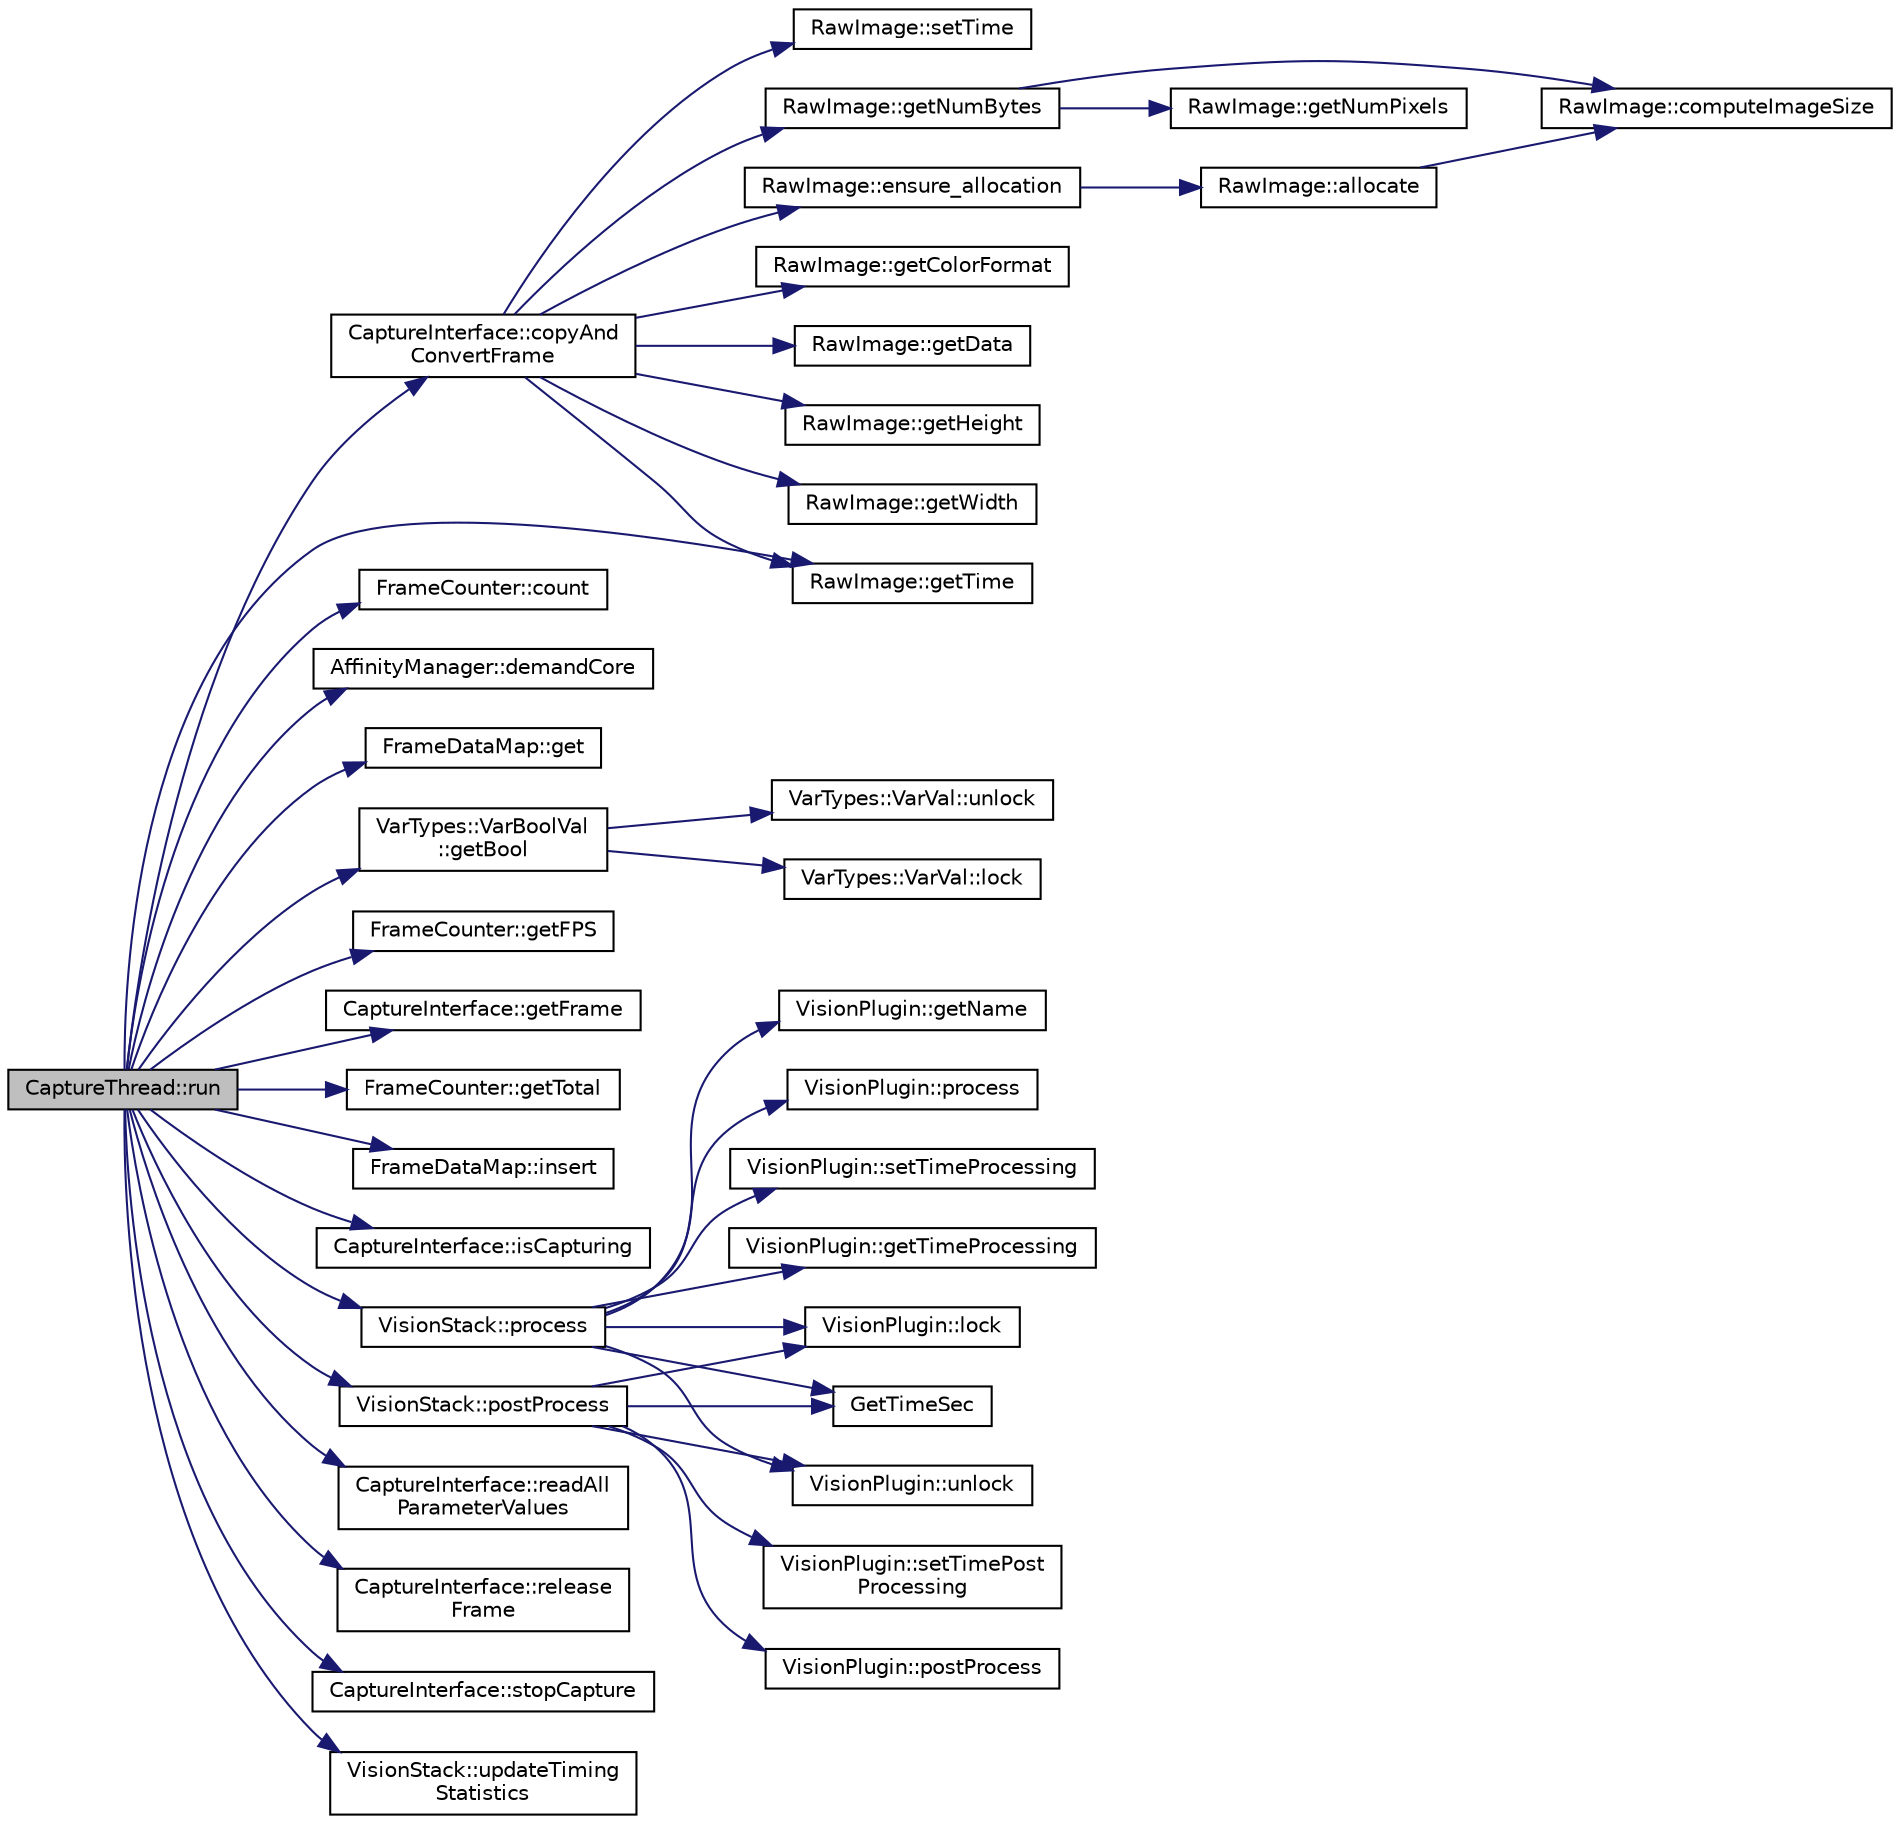 digraph "CaptureThread::run"
{
 // INTERACTIVE_SVG=YES
  edge [fontname="Helvetica",fontsize="10",labelfontname="Helvetica",labelfontsize="10"];
  node [fontname="Helvetica",fontsize="10",shape=record];
  rankdir="LR";
  Node1 [label="CaptureThread::run",height=0.2,width=0.4,color="black", fillcolor="grey75", style="filled", fontcolor="black"];
  Node1 -> Node2 [color="midnightblue",fontsize="10",style="solid",fontname="Helvetica"];
  Node2 [label="CaptureInterface::copyAnd\lConvertFrame",height=0.2,width=0.4,color="black", fillcolor="white", style="filled",URL="$d2/d7b/class_capture_interface.html#ab86af96fe7e6d0e5010d4e70ba245b05"];
  Node2 -> Node3 [color="midnightblue",fontsize="10",style="solid",fontname="Helvetica"];
  Node3 [label="RawImage::ensure_allocation",height=0.2,width=0.4,color="black", fillcolor="white", style="filled",URL="$d0/d14/class_raw_image.html#a54936083b4dbedc6fb1d20bc1bab901a"];
  Node3 -> Node4 [color="midnightblue",fontsize="10",style="solid",fontname="Helvetica"];
  Node4 [label="RawImage::allocate",height=0.2,width=0.4,color="black", fillcolor="white", style="filled",URL="$d0/d14/class_raw_image.html#aafbe8d95c98dc5cdb300822447b882a0"];
  Node4 -> Node5 [color="midnightblue",fontsize="10",style="solid",fontname="Helvetica"];
  Node5 [label="RawImage::computeImageSize",height=0.2,width=0.4,color="black", fillcolor="white", style="filled",URL="$d0/d14/class_raw_image.html#a8b54701df9dc9d0d024b959966ec3714"];
  Node2 -> Node6 [color="midnightblue",fontsize="10",style="solid",fontname="Helvetica"];
  Node6 [label="RawImage::getColorFormat",height=0.2,width=0.4,color="black", fillcolor="white", style="filled",URL="$d0/d14/class_raw_image.html#af6021575525cf3488c1f32599e579205"];
  Node2 -> Node7 [color="midnightblue",fontsize="10",style="solid",fontname="Helvetica"];
  Node7 [label="RawImage::getData",height=0.2,width=0.4,color="black", fillcolor="white", style="filled",URL="$d0/d14/class_raw_image.html#a3c1af19eaf1cb9fb9a5e758209d24767"];
  Node2 -> Node8 [color="midnightblue",fontsize="10",style="solid",fontname="Helvetica"];
  Node8 [label="RawImage::getHeight",height=0.2,width=0.4,color="black", fillcolor="white", style="filled",URL="$d0/d14/class_raw_image.html#a1ea4625ff40ee5bc6efbfecf474b17ea"];
  Node2 -> Node9 [color="midnightblue",fontsize="10",style="solid",fontname="Helvetica"];
  Node9 [label="RawImage::getNumBytes",height=0.2,width=0.4,color="black", fillcolor="white", style="filled",URL="$d0/d14/class_raw_image.html#ab83831420f444a22e6d9dc07f9ccc722"];
  Node9 -> Node5 [color="midnightblue",fontsize="10",style="solid",fontname="Helvetica"];
  Node9 -> Node10 [color="midnightblue",fontsize="10",style="solid",fontname="Helvetica"];
  Node10 [label="RawImage::getNumPixels",height=0.2,width=0.4,color="black", fillcolor="white", style="filled",URL="$d0/d14/class_raw_image.html#a2033593c1e2cdaecf0be4c6b7dad3d92"];
  Node2 -> Node11 [color="midnightblue",fontsize="10",style="solid",fontname="Helvetica"];
  Node11 [label="RawImage::getTime",height=0.2,width=0.4,color="black", fillcolor="white", style="filled",URL="$d0/d14/class_raw_image.html#ac69bbe6c6b2567fe123fd33fa2193afc"];
  Node2 -> Node12 [color="midnightblue",fontsize="10",style="solid",fontname="Helvetica"];
  Node12 [label="RawImage::getWidth",height=0.2,width=0.4,color="black", fillcolor="white", style="filled",URL="$d0/d14/class_raw_image.html#a11b26ab9a3b7a7bee8f0eeb3c567b852"];
  Node2 -> Node13 [color="midnightblue",fontsize="10",style="solid",fontname="Helvetica"];
  Node13 [label="RawImage::setTime",height=0.2,width=0.4,color="black", fillcolor="white", style="filled",URL="$d0/d14/class_raw_image.html#ac774b70a0753a6ad4a9e39353e4954da"];
  Node1 -> Node14 [color="midnightblue",fontsize="10",style="solid",fontname="Helvetica"];
  Node14 [label="FrameCounter::count",height=0.2,width=0.4,color="black", fillcolor="white", style="filled",URL="$db/ded/class_frame_counter.html#ae1149feab7a64f1dd849ac305e655ffa"];
  Node1 -> Node15 [color="midnightblue",fontsize="10",style="solid",fontname="Helvetica"];
  Node15 [label="AffinityManager::demandCore",height=0.2,width=0.4,color="black", fillcolor="white", style="filled",URL="$da/da5/class_affinity_manager.html#a3cdc7d4cd8c8b99575e6fc786ab5380b"];
  Node1 -> Node16 [color="midnightblue",fontsize="10",style="solid",fontname="Helvetica"];
  Node16 [label="FrameDataMap::get",height=0.2,width=0.4,color="black", fillcolor="white", style="filled",URL="$db/d71/class_frame_data_map.html#afd413bf943754d195c11e868b49dd974"];
  Node1 -> Node17 [color="midnightblue",fontsize="10",style="solid",fontname="Helvetica"];
  Node17 [label="VarTypes::VarBoolVal\l::getBool",height=0.2,width=0.4,color="black", fillcolor="white", style="filled",URL="$d8/d0a/class_var_types_1_1_var_bool_val.html#aa06eade87e8f3799adddde73001ba94b",tooltip="return the boolean value "];
  Node17 -> Node18 [color="midnightblue",fontsize="10",style="solid",fontname="Helvetica"];
  Node18 [label="VarTypes::VarVal::lock",height=0.2,width=0.4,color="black", fillcolor="white", style="filled",URL="$d6/de8/class_var_types_1_1_var_val.html#a687df377b593f5ab5ac0b26d22728d4a"];
  Node17 -> Node19 [color="midnightblue",fontsize="10",style="solid",fontname="Helvetica"];
  Node19 [label="VarTypes::VarVal::unlock",height=0.2,width=0.4,color="black", fillcolor="white", style="filled",URL="$d6/de8/class_var_types_1_1_var_val.html#a6f1d886beb58366ce6c157b224ff26f8"];
  Node1 -> Node20 [color="midnightblue",fontsize="10",style="solid",fontname="Helvetica"];
  Node20 [label="FrameCounter::getFPS",height=0.2,width=0.4,color="black", fillcolor="white", style="filled",URL="$db/ded/class_frame_counter.html#ac7e4e9bafc3cb20b2a49396956a206c3"];
  Node1 -> Node21 [color="midnightblue",fontsize="10",style="solid",fontname="Helvetica"];
  Node21 [label="CaptureInterface::getFrame",height=0.2,width=0.4,color="black", fillcolor="white", style="filled",URL="$d2/d7b/class_capture_interface.html#a9f19c46a7f601197206aa34e0796ce9c"];
  Node1 -> Node11 [color="midnightblue",fontsize="10",style="solid",fontname="Helvetica"];
  Node1 -> Node22 [color="midnightblue",fontsize="10",style="solid",fontname="Helvetica"];
  Node22 [label="FrameCounter::getTotal",height=0.2,width=0.4,color="black", fillcolor="white", style="filled",URL="$db/ded/class_frame_counter.html#a1a9c87955bbbd4ceabf76a269dba97b3"];
  Node1 -> Node23 [color="midnightblue",fontsize="10",style="solid",fontname="Helvetica"];
  Node23 [label="FrameDataMap::insert",height=0.2,width=0.4,color="black", fillcolor="white", style="filled",URL="$db/d71/class_frame_data_map.html#a526028e3de7c1c8db9499cce0227a757"];
  Node1 -> Node24 [color="midnightblue",fontsize="10",style="solid",fontname="Helvetica"];
  Node24 [label="CaptureInterface::isCapturing",height=0.2,width=0.4,color="black", fillcolor="white", style="filled",URL="$d2/d7b/class_capture_interface.html#a9910c5d2f43c2dc24dfc8c06dcf1489d"];
  Node1 -> Node25 [color="midnightblue",fontsize="10",style="solid",fontname="Helvetica"];
  Node25 [label="VisionStack::postProcess",height=0.2,width=0.4,color="black", fillcolor="white", style="filled",URL="$d4/db3/class_vision_stack.html#a81e61b00f7ae56bb8b681e3306acf394"];
  Node25 -> Node26 [color="midnightblue",fontsize="10",style="solid",fontname="Helvetica"];
  Node26 [label="VisionPlugin::lock",height=0.2,width=0.4,color="black", fillcolor="white", style="filled",URL="$d8/d1e/class_vision_plugin.html#aa2c1e8154280af786e0a683fc2dacd48"];
  Node25 -> Node27 [color="midnightblue",fontsize="10",style="solid",fontname="Helvetica"];
  Node27 [label="GetTimeSec",height=0.2,width=0.4,color="black", fillcolor="white", style="filled",URL="$dd/d45/ssl-vision_2src_2shared_2util_2timer_8h.html#aed5e107931778acf0dec4d53809130b4"];
  Node25 -> Node28 [color="midnightblue",fontsize="10",style="solid",fontname="Helvetica"];
  Node28 [label="VisionPlugin::postProcess",height=0.2,width=0.4,color="black", fillcolor="white", style="filled",URL="$d8/d1e/class_vision_plugin.html#accac7f3d78c5b834378c909471ae17d3"];
  Node25 -> Node29 [color="midnightblue",fontsize="10",style="solid",fontname="Helvetica"];
  Node29 [label="VisionPlugin::setTimePost\lProcessing",height=0.2,width=0.4,color="black", fillcolor="white", style="filled",URL="$d8/d1e/class_vision_plugin.html#a38ec14aa8a81fffc28be2e3979fc0e93"];
  Node25 -> Node30 [color="midnightblue",fontsize="10",style="solid",fontname="Helvetica"];
  Node30 [label="VisionPlugin::unlock",height=0.2,width=0.4,color="black", fillcolor="white", style="filled",URL="$d8/d1e/class_vision_plugin.html#aad346bc1f6d4ea4930df2f07b9eed6d8"];
  Node1 -> Node31 [color="midnightblue",fontsize="10",style="solid",fontname="Helvetica"];
  Node31 [label="VisionStack::process",height=0.2,width=0.4,color="black", fillcolor="white", style="filled",URL="$d4/db3/class_vision_stack.html#ade9ceda166422e6b95f159b2bade2fc9"];
  Node31 -> Node26 [color="midnightblue",fontsize="10",style="solid",fontname="Helvetica"];
  Node31 -> Node27 [color="midnightblue",fontsize="10",style="solid",fontname="Helvetica"];
  Node31 -> Node32 [color="midnightblue",fontsize="10",style="solid",fontname="Helvetica"];
  Node32 [label="VisionPlugin::process",height=0.2,width=0.4,color="black", fillcolor="white", style="filled",URL="$d8/d1e/class_vision_plugin.html#acc2339c6da6d33a7bd759fde70a29c79"];
  Node31 -> Node33 [color="midnightblue",fontsize="10",style="solid",fontname="Helvetica"];
  Node33 [label="VisionPlugin::setTimeProcessing",height=0.2,width=0.4,color="black", fillcolor="white", style="filled",URL="$d8/d1e/class_vision_plugin.html#aad5887fcaef9ebac0920f7ba2338e4d3"];
  Node31 -> Node34 [color="midnightblue",fontsize="10",style="solid",fontname="Helvetica"];
  Node34 [label="VisionPlugin::getTimeProcessing",height=0.2,width=0.4,color="black", fillcolor="white", style="filled",URL="$d8/d1e/class_vision_plugin.html#a62b5f062381deed6e8c8b7c34594a8f0"];
  Node31 -> Node35 [color="midnightblue",fontsize="10",style="solid",fontname="Helvetica"];
  Node35 [label="VisionPlugin::getName",height=0.2,width=0.4,color="black", fillcolor="white", style="filled",URL="$d8/d1e/class_vision_plugin.html#a0e33ccef7ec16fee2449c6e88471e43b",tooltip="you should overload this one to return the name of your plugin "];
  Node31 -> Node30 [color="midnightblue",fontsize="10",style="solid",fontname="Helvetica"];
  Node1 -> Node36 [color="midnightblue",fontsize="10",style="solid",fontname="Helvetica"];
  Node36 [label="CaptureInterface::readAll\lParameterValues",height=0.2,width=0.4,color="black", fillcolor="white", style="filled",URL="$d2/d7b/class_capture_interface.html#ac882cc609c932ac955eafc73220b0a1f"];
  Node1 -> Node37 [color="midnightblue",fontsize="10",style="solid",fontname="Helvetica"];
  Node37 [label="CaptureInterface::release\lFrame",height=0.2,width=0.4,color="black", fillcolor="white", style="filled",URL="$d2/d7b/class_capture_interface.html#a71c6a85b2f0eeeb1a1a694fe2472203d",tooltip="This releases the pointer of a previous getFrame() call. "];
  Node1 -> Node38 [color="midnightblue",fontsize="10",style="solid",fontname="Helvetica"];
  Node38 [label="CaptureInterface::stopCapture",height=0.2,width=0.4,color="black", fillcolor="white", style="filled",URL="$d2/d7b/class_capture_interface.html#a0ff10dddc0d2ce1612b1046658abb845",tooltip="This will make your method stop capturing data. "];
  Node1 -> Node39 [color="midnightblue",fontsize="10",style="solid",fontname="Helvetica"];
  Node39 [label="VisionStack::updateTiming\lStatistics",height=0.2,width=0.4,color="black", fillcolor="white", style="filled",URL="$d4/db3/class_vision_stack.html#a4f8ac0c205a7b5f6f4d1f12a55047d95"];
}

